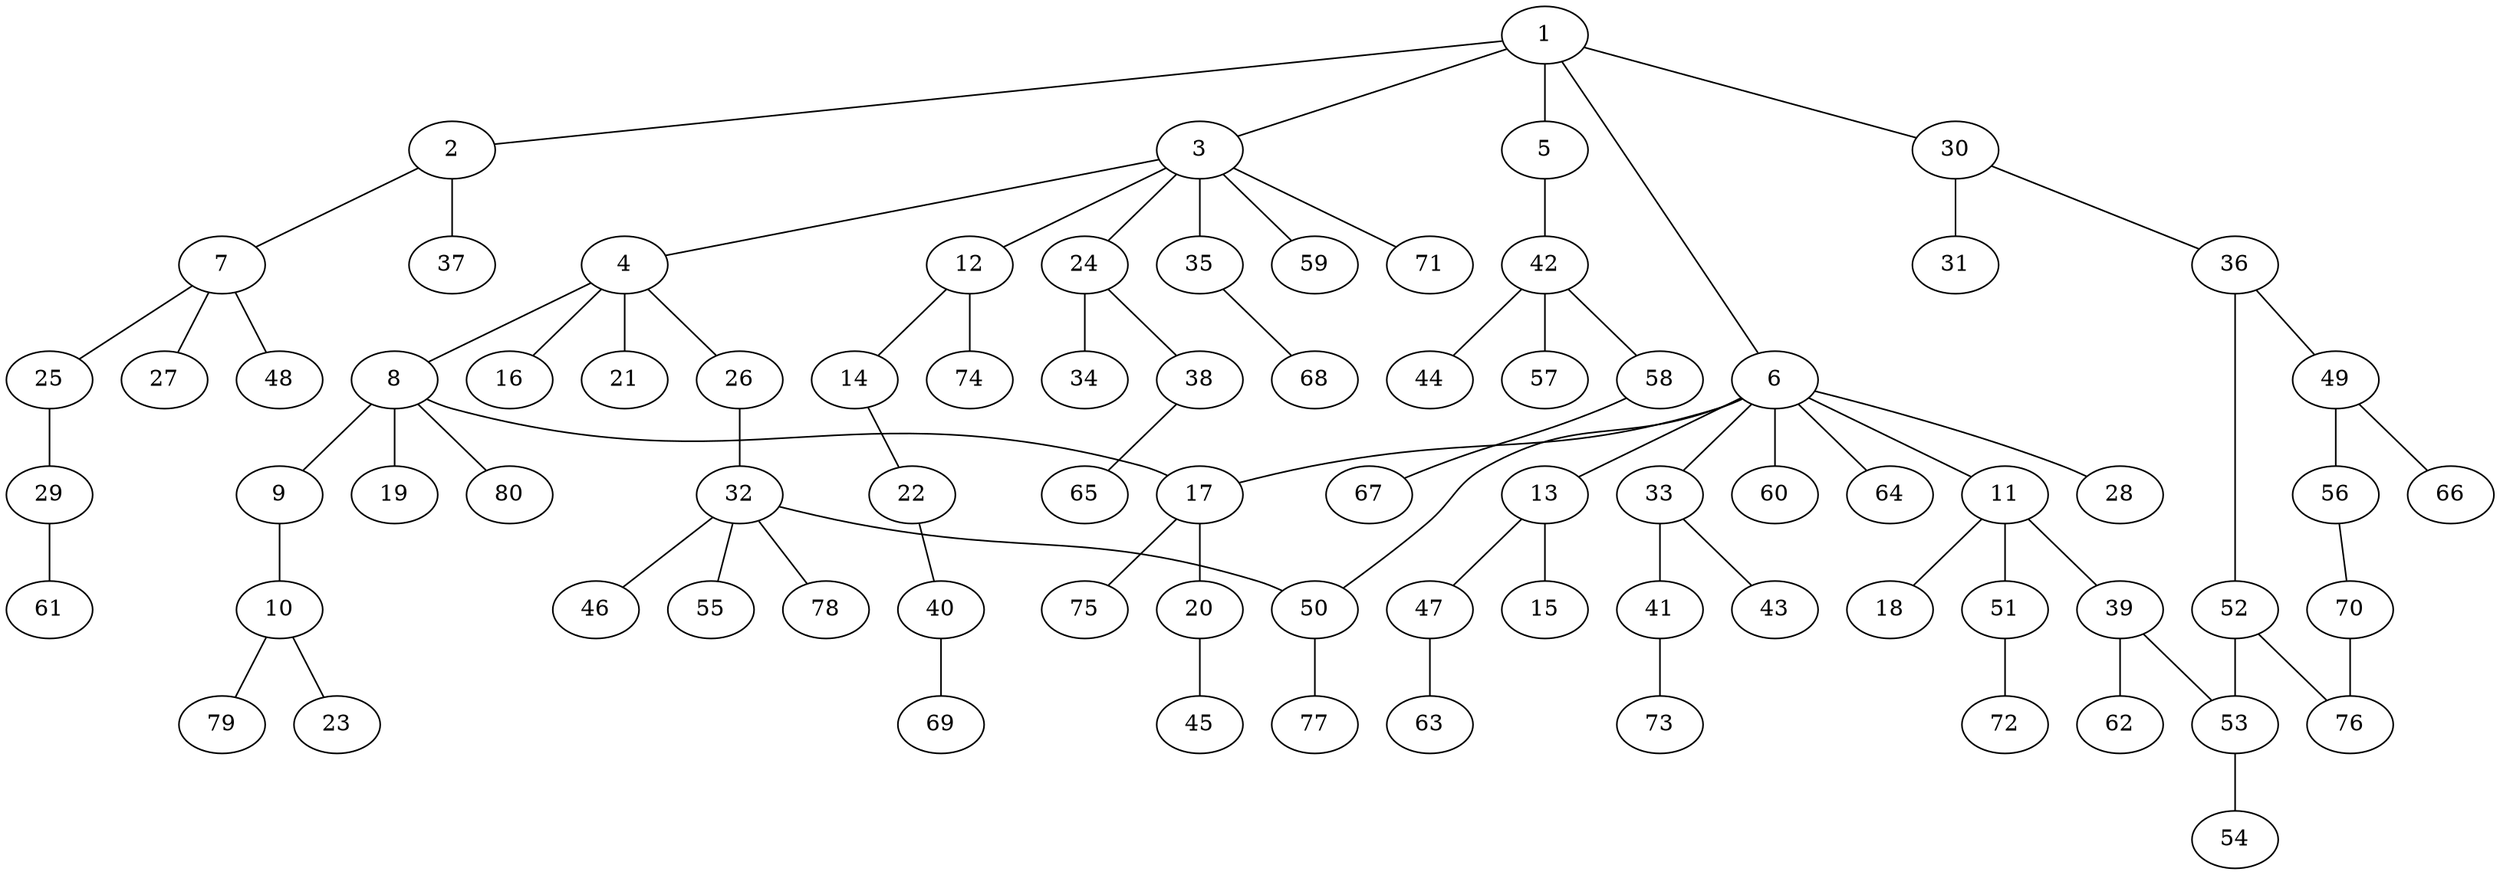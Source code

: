 graph graphname {1--2
1--3
1--5
1--6
1--30
2--7
2--37
3--4
3--12
3--24
3--35
3--59
3--71
4--8
4--16
4--21
4--26
5--42
6--11
6--13
6--17
6--28
6--33
6--50
6--60
6--64
7--25
7--27
7--48
8--9
8--17
8--19
8--80
9--10
10--23
10--79
11--18
11--39
11--51
12--14
12--74
13--15
13--47
14--22
17--20
17--75
20--45
22--40
24--34
24--38
25--29
26--32
29--61
30--31
30--36
32--46
32--50
32--55
32--78
33--41
33--43
35--68
36--49
36--52
38--65
39--53
39--62
40--69
41--73
42--44
42--57
42--58
47--63
49--56
49--66
50--77
51--72
52--53
52--76
53--54
56--70
58--67
70--76
}